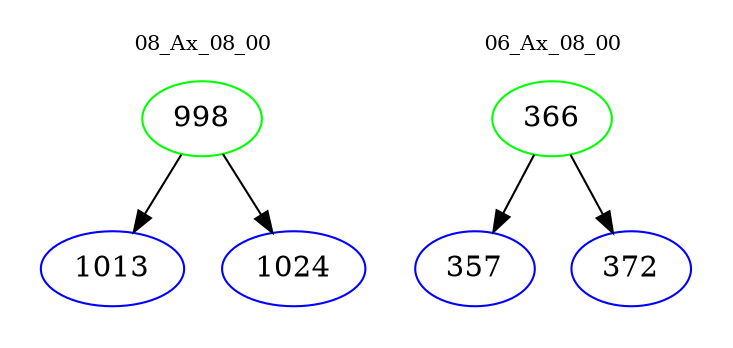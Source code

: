 digraph{
subgraph cluster_0 {
color = white
label = "08_Ax_08_00";
fontsize=10;
T0_998 [label="998", color="green"]
T0_998 -> T0_1013 [color="black"]
T0_1013 [label="1013", color="blue"]
T0_998 -> T0_1024 [color="black"]
T0_1024 [label="1024", color="blue"]
}
subgraph cluster_1 {
color = white
label = "06_Ax_08_00";
fontsize=10;
T1_366 [label="366", color="green"]
T1_366 -> T1_357 [color="black"]
T1_357 [label="357", color="blue"]
T1_366 -> T1_372 [color="black"]
T1_372 [label="372", color="blue"]
}
}
